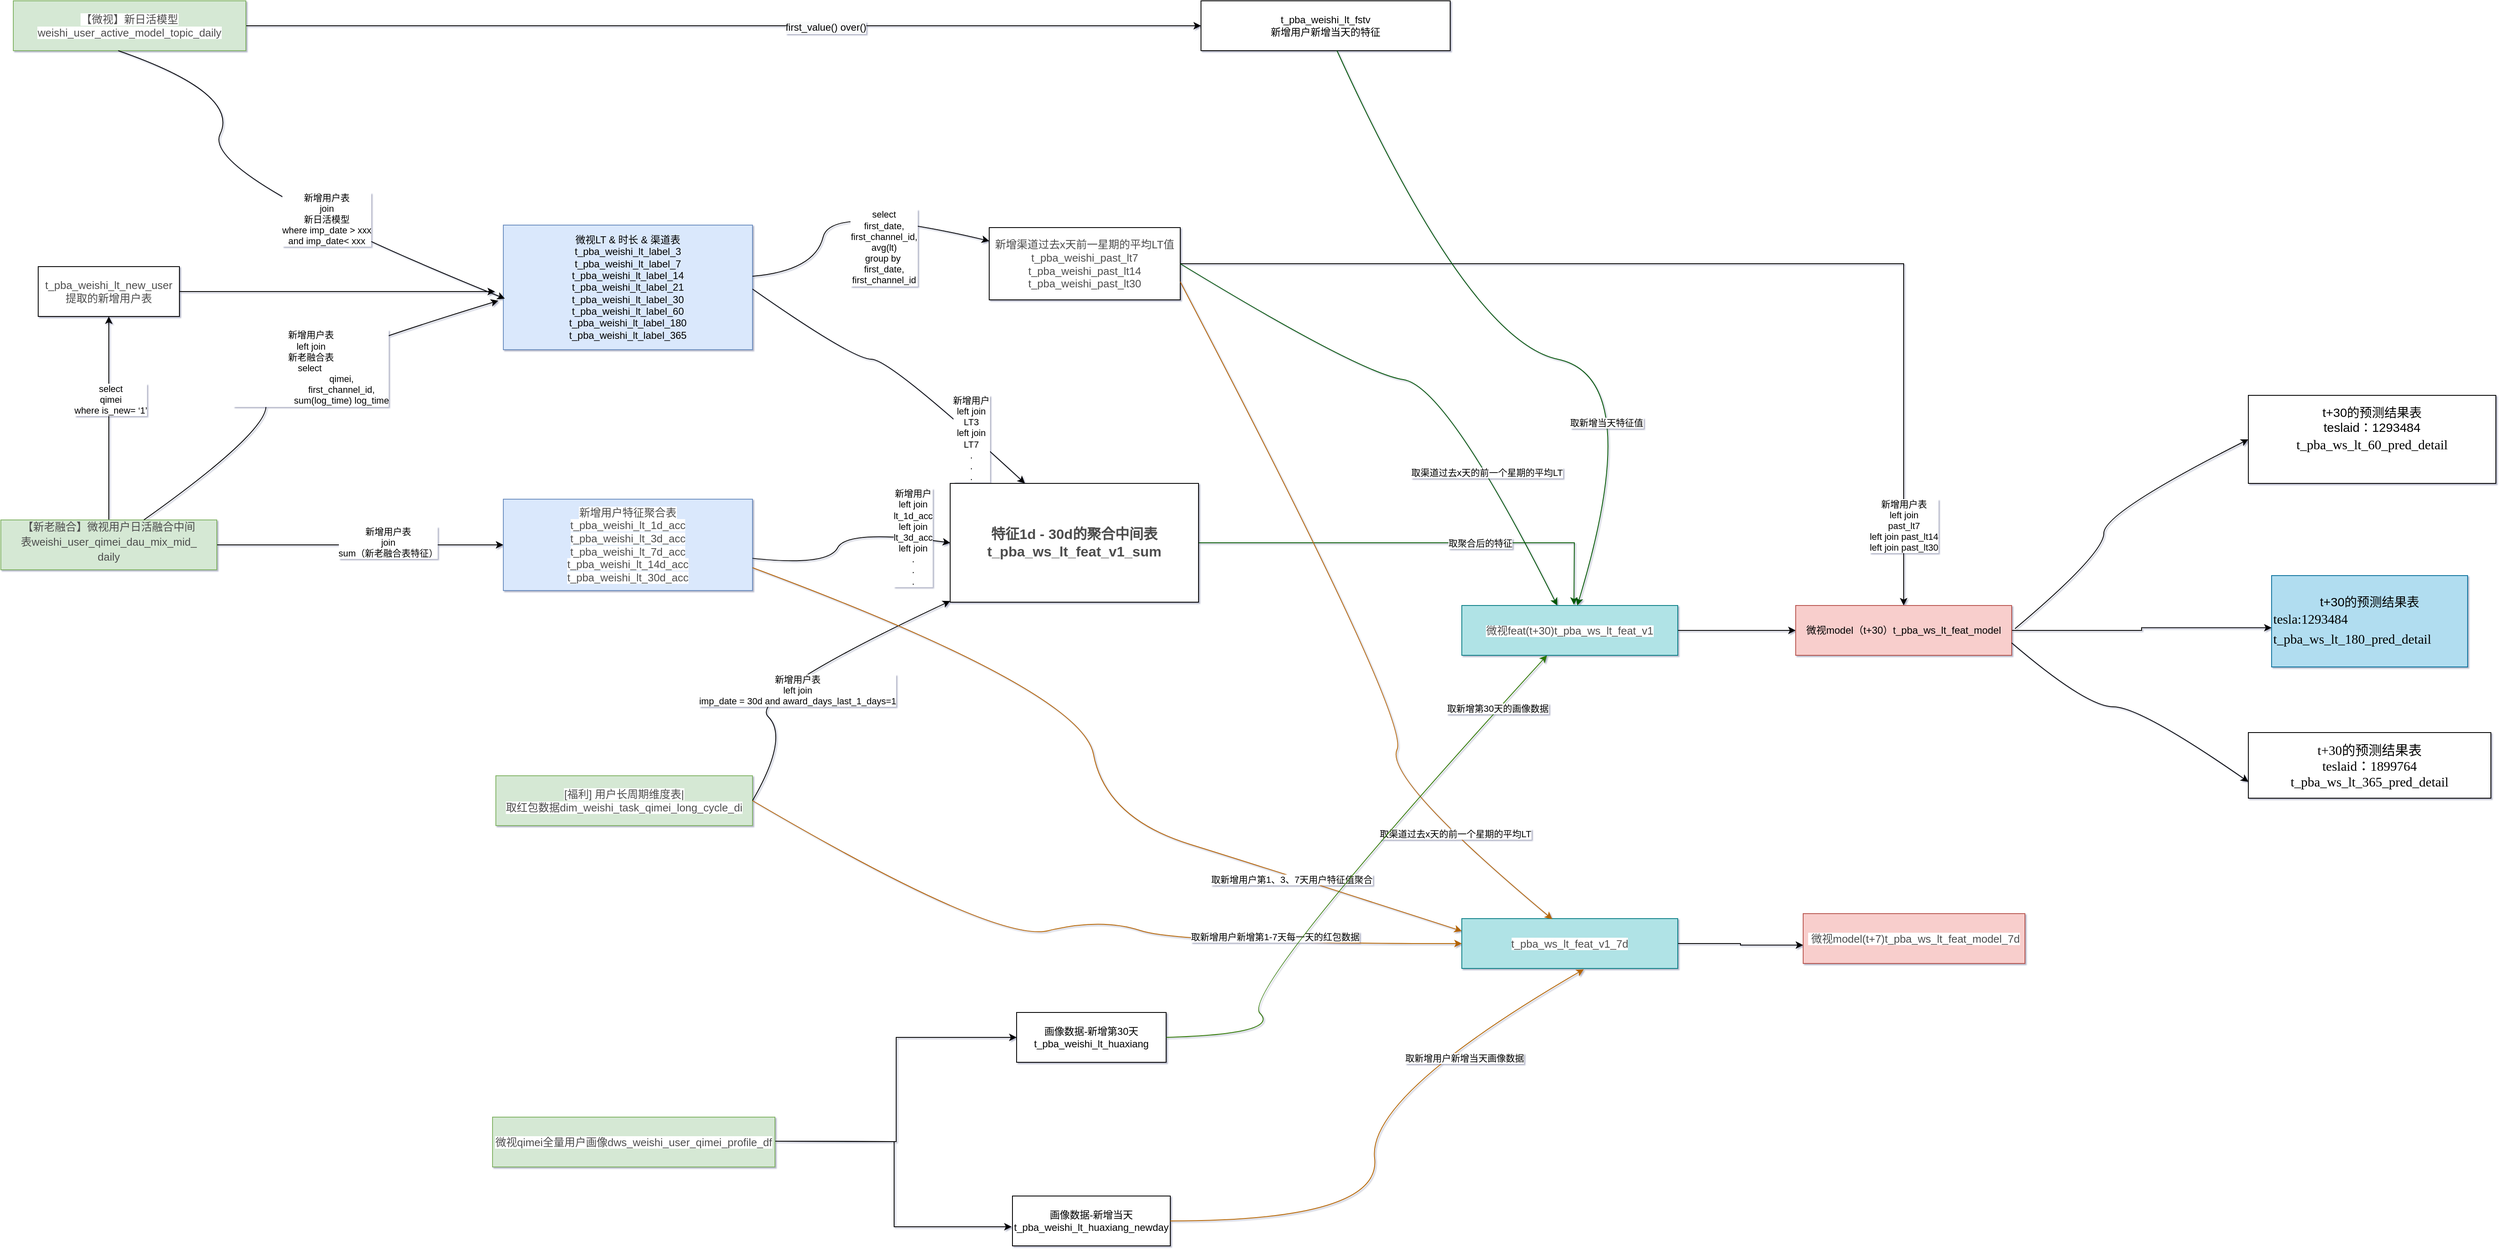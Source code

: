<mxfile version="13.6.2" type="github">
  <diagram id="dxhuNMQIHAr0Fr-byvL5" name="Page-1">
    <mxGraphModel dx="1673" dy="1038" grid="0" gridSize="21" guides="1" tooltips="1" connect="1" arrows="1" fold="1" page="1" pageScale="1" pageWidth="1654" pageHeight="2336" background="none" math="0" shadow="1">
      <root>
        <mxCell id="0" />
        <mxCell id="1" parent="0" />
        <mxCell id="HGymCE_MMpxh3qqSFFxv-15" style="edgeStyle=orthogonalEdgeStyle;rounded=0;orthogonalLoop=1;jettySize=auto;html=1;exitX=1;exitY=0.5;exitDx=0;exitDy=0;entryX=0;entryY=0.5;entryDx=0;entryDy=0;" edge="1" parent="1" source="HGymCE_MMpxh3qqSFFxv-1" target="HGymCE_MMpxh3qqSFFxv-11">
          <mxGeometry relative="1" as="geometry" />
        </mxCell>
        <mxCell id="HGymCE_MMpxh3qqSFFxv-16" value="&lt;span style=&quot;font-size: 12px ; background-color: rgb(248 , 249 , 250)&quot;&gt;first_value() over()&lt;/span&gt;" style="edgeLabel;html=1;align=center;verticalAlign=middle;resizable=0;points=[];" vertex="1" connectable="0" parent="HGymCE_MMpxh3qqSFFxv-15">
          <mxGeometry x="0.213" y="-2" relative="1" as="geometry">
            <mxPoint as="offset" />
          </mxGeometry>
        </mxCell>
        <mxCell id="HGymCE_MMpxh3qqSFFxv-1" value="&lt;span style=&quot;color: rgb(77 , 77 , 77) ; font-family: &amp;#34;helvetica neue for number&amp;#34; , , &amp;#34;blinkmacsystemfont&amp;#34; , &amp;#34;segoe ui&amp;#34; , &amp;#34;roboto&amp;#34; , &amp;#34;pingfang sc&amp;#34; , &amp;#34;hiragino sans gb&amp;#34; , &amp;#34;microsoft yahei&amp;#34; , &amp;#34;helvetica neue&amp;#34; , &amp;#34;helvetica&amp;#34; , &amp;#34;arial&amp;#34; , sans-serif ; font-size: 13px ; background-color: rgb(255 , 255 , 255)&quot;&gt;【微视】新日活模型weishi_user_active_model_topic_daily&lt;/span&gt;" style="rounded=0;whiteSpace=wrap;html=1;fillColor=#d5e8d4;strokeColor=#82b366;" vertex="1" parent="1">
          <mxGeometry x="50" y="190" width="280" height="60" as="geometry" />
        </mxCell>
        <mxCell id="HGymCE_MMpxh3qqSFFxv-20" style="edgeStyle=orthogonalEdgeStyle;rounded=0;orthogonalLoop=1;jettySize=auto;html=1;exitX=0.5;exitY=0;exitDx=0;exitDy=0;entryX=0.5;entryY=1;entryDx=0;entryDy=0;" edge="1" parent="1" source="HGymCE_MMpxh3qqSFFxv-2" target="HGymCE_MMpxh3qqSFFxv-6">
          <mxGeometry relative="1" as="geometry" />
        </mxCell>
        <mxCell id="HGymCE_MMpxh3qqSFFxv-21" value="select&lt;br&gt;qimei&lt;br&gt;where is_new= ‘1’" style="edgeLabel;html=1;align=center;verticalAlign=middle;resizable=0;points=[];" vertex="1" connectable="0" parent="HGymCE_MMpxh3qqSFFxv-20">
          <mxGeometry x="0.188" y="-2" relative="1" as="geometry">
            <mxPoint as="offset" />
          </mxGeometry>
        </mxCell>
        <mxCell id="HGymCE_MMpxh3qqSFFxv-35" style="edgeStyle=orthogonalEdgeStyle;rounded=0;orthogonalLoop=1;jettySize=auto;html=1;exitX=1;exitY=0.5;exitDx=0;exitDy=0;entryX=0;entryY=0.5;entryDx=0;entryDy=0;" edge="1" parent="1" source="HGymCE_MMpxh3qqSFFxv-2" target="HGymCE_MMpxh3qqSFFxv-32">
          <mxGeometry relative="1" as="geometry" />
        </mxCell>
        <mxCell id="HGymCE_MMpxh3qqSFFxv-36" value="新增用户表&lt;br&gt;join&lt;br&gt;sum（新老融合表特征）" style="edgeLabel;html=1;align=center;verticalAlign=middle;resizable=0;points=[];" vertex="1" connectable="0" parent="HGymCE_MMpxh3qqSFFxv-35">
          <mxGeometry x="0.192" y="3" relative="1" as="geometry">
            <mxPoint as="offset" />
          </mxGeometry>
        </mxCell>
        <mxCell id="HGymCE_MMpxh3qqSFFxv-2" value="&lt;p style=&quot;box-sizing: border-box ; margin-top: 0px ; margin-bottom: 0px ; font-size: 13px ; padding: 4px ; line-height: 18px ; overflow: hidden ; display: flex ; color: rgb(77 , 77 , 77) ; font-family: &amp;#34;helvetica neue for number&amp;#34; , , &amp;#34;blinkmacsystemfont&amp;#34; , &amp;#34;segoe ui&amp;#34; , &amp;#34;roboto&amp;#34; , &amp;#34;pingfang sc&amp;#34; , &amp;#34;hiragino sans gb&amp;#34; , &amp;#34;microsoft yahei&amp;#34; , &amp;#34;helvetica neue&amp;#34; , &amp;#34;helvetica&amp;#34; , &amp;#34;arial&amp;#34; , sans-serif&quot;&gt;&lt;span style=&quot;box-sizing: border-box ; display: block ; width: 220px ; padding: 0px 4px ; word-break: break-all&quot;&gt;【新老融合】微视用户日活融合中间表weishi_user_qimei_dau_mix_mid_daily&lt;/span&gt;&lt;/p&gt;&lt;p style=&quot;box-sizing: border-box ; margin-top: 0px ; margin-bottom: 0px ; font-size: 13px ; padding: 4px ; line-height: 18px ; overflow: hidden ; display: flex ; color: rgb(77 , 77 , 77) ; font-family: &amp;#34;helvetica neue for number&amp;#34; , , &amp;#34;blinkmacsystemfont&amp;#34; , &amp;#34;segoe ui&amp;#34; , &amp;#34;roboto&amp;#34; , &amp;#34;pingfang sc&amp;#34; , &amp;#34;hiragino sans gb&amp;#34; , &amp;#34;microsoft yahei&amp;#34; , &amp;#34;helvetica neue&amp;#34; , &amp;#34;helvetica&amp;#34; , &amp;#34;arial&amp;#34; , sans-serif&quot;&gt;&lt;/p&gt;" style="rounded=0;whiteSpace=wrap;html=1;fillColor=#d5e8d4;strokeColor=#82b366;" vertex="1" parent="1">
          <mxGeometry x="35" y="815" width="260" height="60" as="geometry" />
        </mxCell>
        <mxCell id="HGymCE_MMpxh3qqSFFxv-4" value="&lt;span style=&quot;color: rgb(77 , 77 , 77) ; font-family: &amp;#34;helvetica neue for number&amp;#34; , , &amp;#34;blinkmacsystemfont&amp;#34; , &amp;#34;segoe ui&amp;#34; , &amp;#34;roboto&amp;#34; , &amp;#34;pingfang sc&amp;#34; , &amp;#34;hiragino sans gb&amp;#34; , &amp;#34;microsoft yahei&amp;#34; , &amp;#34;helvetica neue&amp;#34; , &amp;#34;helvetica&amp;#34; , &amp;#34;arial&amp;#34; , sans-serif ; font-size: 13px ; background-color: rgb(255 , 255 , 255)&quot;&gt;[福利] 用户长周期维度表| &lt;br&gt;取红包数据dim_weishi_task_qimei_long_cycle_di&lt;/span&gt;" style="rounded=0;whiteSpace=wrap;html=1;fillColor=#d5e8d4;strokeColor=#82b366;" vertex="1" parent="1">
          <mxGeometry x="631" y="1123" width="309" height="60" as="geometry" />
        </mxCell>
        <mxCell id="HGymCE_MMpxh3qqSFFxv-31" style="edgeStyle=orthogonalEdgeStyle;rounded=0;orthogonalLoop=1;jettySize=auto;html=1;exitX=1;exitY=0.5;exitDx=0;exitDy=0;" edge="1" parent="1" source="HGymCE_MMpxh3qqSFFxv-6">
          <mxGeometry relative="1" as="geometry">
            <mxPoint x="630" y="540" as="targetPoint" />
            <Array as="points">
              <mxPoint x="589" y="540" />
              <mxPoint x="589" y="540" />
            </Array>
          </mxGeometry>
        </mxCell>
        <mxCell id="HGymCE_MMpxh3qqSFFxv-6" value="&lt;span style=&quot;color: rgb(77 , 77 , 77) ; font-family: &amp;#34;helvetica neue for number&amp;#34; , , &amp;#34;blinkmacsystemfont&amp;#34; , &amp;#34;segoe ui&amp;#34; , &amp;#34;roboto&amp;#34; , &amp;#34;pingfang sc&amp;#34; , &amp;#34;hiragino sans gb&amp;#34; , &amp;#34;microsoft yahei&amp;#34; , &amp;#34;helvetica neue&amp;#34; , &amp;#34;helvetica&amp;#34; , &amp;#34;arial&amp;#34; , sans-serif ; font-size: 13px ; background-color: rgb(255 , 255 , 255)&quot;&gt;t_pba_weishi_lt_new_user&lt;br&gt;提取的新增用户表&lt;br&gt;&lt;/span&gt;" style="rounded=0;whiteSpace=wrap;html=1;" vertex="1" parent="1">
          <mxGeometry x="80" y="510" width="170" height="60" as="geometry" />
        </mxCell>
        <mxCell id="HGymCE_MMpxh3qqSFFxv-11" value="t_pba_weishi_lt_fstv&lt;br&gt;新增用户新增当天的特征" style="rounded=0;whiteSpace=wrap;html=1;" vertex="1" parent="1">
          <mxGeometry x="1480" y="190" width="300" height="60" as="geometry" />
        </mxCell>
        <mxCell id="HGymCE_MMpxh3qqSFFxv-18" value="微视LT &amp;amp; 时长 &amp;amp; 渠道表&lt;br&gt;t_pba_weishi_lt_label_3&lt;br&gt;t_pba_weishi_lt_label_7&lt;br&gt;t_pba_weishi_lt_label_14&lt;br&gt;t_pba_weishi_lt_label_21&lt;br&gt;t_pba_weishi_lt_label_30&lt;br&gt;t_pba_weishi_lt_label_60&lt;br&gt;t_pba_weishi_lt_label_180&lt;br&gt;t_pba_weishi_lt_label_365" style="rounded=0;whiteSpace=wrap;html=1;fillColor=#dae8fc;strokeColor=#6c8ebf;" vertex="1" parent="1">
          <mxGeometry x="640" y="460" width="300" height="150" as="geometry" />
        </mxCell>
        <mxCell id="HGymCE_MMpxh3qqSFFxv-32" value="&lt;span style=&quot;color: rgb(77 , 77 , 77) ; font-family: &amp;#34;helvetica neue for number&amp;#34; , , &amp;#34;blinkmacsystemfont&amp;#34; , &amp;#34;segoe ui&amp;#34; , &amp;#34;roboto&amp;#34; , &amp;#34;pingfang sc&amp;#34; , &amp;#34;hiragino sans gb&amp;#34; , &amp;#34;microsoft yahei&amp;#34; , &amp;#34;helvetica neue&amp;#34; , &amp;#34;helvetica&amp;#34; , &amp;#34;arial&amp;#34; , sans-serif ; font-size: 13px ; background-color: rgb(255 , 255 , 255)&quot;&gt;新增用户特征聚合表&lt;br&gt;t_pba_weishi_lt_1d_acc&lt;br&gt;&lt;/span&gt;&lt;span style=&quot;color: rgb(77 , 77 , 77) ; font-family: &amp;#34;helvetica neue for number&amp;#34; , , &amp;#34;blinkmacsystemfont&amp;#34; , &amp;#34;segoe ui&amp;#34; , &amp;#34;roboto&amp;#34; , &amp;#34;pingfang sc&amp;#34; , &amp;#34;hiragino sans gb&amp;#34; , &amp;#34;microsoft yahei&amp;#34; , &amp;#34;helvetica neue&amp;#34; , &amp;#34;helvetica&amp;#34; , &amp;#34;arial&amp;#34; , sans-serif ; font-size: 13px ; background-color: rgb(255 , 255 , 255)&quot;&gt;t_pba_weishi_lt_3d_acc&lt;br&gt;&lt;/span&gt;&lt;span style=&quot;color: rgb(77 , 77 , 77) ; font-family: &amp;#34;helvetica neue for number&amp;#34; , , &amp;#34;blinkmacsystemfont&amp;#34; , &amp;#34;segoe ui&amp;#34; , &amp;#34;roboto&amp;#34; , &amp;#34;pingfang sc&amp;#34; , &amp;#34;hiragino sans gb&amp;#34; , &amp;#34;microsoft yahei&amp;#34; , &amp;#34;helvetica neue&amp;#34; , &amp;#34;helvetica&amp;#34; , &amp;#34;arial&amp;#34; , sans-serif ; font-size: 13px ; background-color: rgb(255 , 255 , 255)&quot;&gt;t_pba_weishi_lt_7d_acc&lt;br&gt;&lt;/span&gt;&lt;span style=&quot;color: rgb(77 , 77 , 77) ; font-family: &amp;#34;helvetica neue for number&amp;#34; , , &amp;#34;blinkmacsystemfont&amp;#34; , &amp;#34;segoe ui&amp;#34; , &amp;#34;roboto&amp;#34; , &amp;#34;pingfang sc&amp;#34; , &amp;#34;hiragino sans gb&amp;#34; , &amp;#34;microsoft yahei&amp;#34; , &amp;#34;helvetica neue&amp;#34; , &amp;#34;helvetica&amp;#34; , &amp;#34;arial&amp;#34; , sans-serif ; font-size: 13px ; background-color: rgb(255 , 255 , 255)&quot;&gt;t_pba_weishi_lt_14d_acc&lt;/span&gt;&lt;span style=&quot;color: rgb(77 , 77 , 77) ; font-family: &amp;#34;helvetica neue for number&amp;#34; , , &amp;#34;blinkmacsystemfont&amp;#34; , &amp;#34;segoe ui&amp;#34; , &amp;#34;roboto&amp;#34; , &amp;#34;pingfang sc&amp;#34; , &amp;#34;hiragino sans gb&amp;#34; , &amp;#34;microsoft yahei&amp;#34; , &amp;#34;helvetica neue&amp;#34; , &amp;#34;helvetica&amp;#34; , &amp;#34;arial&amp;#34; , sans-serif ; font-size: 13px ; background-color: rgb(255 , 255 , 255)&quot;&gt;&lt;br&gt;&lt;/span&gt;&lt;span style=&quot;color: rgb(77 , 77 , 77) ; font-family: &amp;#34;helvetica neue for number&amp;#34; , , &amp;#34;blinkmacsystemfont&amp;#34; , &amp;#34;segoe ui&amp;#34; , &amp;#34;roboto&amp;#34; , &amp;#34;pingfang sc&amp;#34; , &amp;#34;hiragino sans gb&amp;#34; , &amp;#34;microsoft yahei&amp;#34; , &amp;#34;helvetica neue&amp;#34; , &amp;#34;helvetica&amp;#34; , &amp;#34;arial&amp;#34; , sans-serif ; font-size: 13px ; background-color: rgb(255 , 255 , 255)&quot;&gt;t_pba_weishi_lt_30d_acc&lt;/span&gt;&lt;span style=&quot;color: rgb(77 , 77 , 77) ; font-family: &amp;#34;helvetica neue for number&amp;#34; , , &amp;#34;blinkmacsystemfont&amp;#34; , &amp;#34;segoe ui&amp;#34; , &amp;#34;roboto&amp;#34; , &amp;#34;pingfang sc&amp;#34; , &amp;#34;hiragino sans gb&amp;#34; , &amp;#34;microsoft yahei&amp;#34; , &amp;#34;helvetica neue&amp;#34; , &amp;#34;helvetica&amp;#34; , &amp;#34;arial&amp;#34; , sans-serif ; font-size: 13px ; background-color: rgb(255 , 255 , 255)&quot;&gt;&lt;br&gt;&lt;/span&gt;" style="rounded=0;whiteSpace=wrap;html=1;fillColor=#dae8fc;strokeColor=#6c8ebf;" vertex="1" parent="1">
          <mxGeometry x="640" y="790" width="300" height="110" as="geometry" />
        </mxCell>
        <mxCell id="HGymCE_MMpxh3qqSFFxv-50" style="edgeStyle=orthogonalEdgeStyle;rounded=0;orthogonalLoop=1;jettySize=auto;html=1;exitX=1;exitY=0.5;exitDx=0;exitDy=0;entryX=0;entryY=0.5;entryDx=0;entryDy=0;" edge="1" parent="1" target="HGymCE_MMpxh3qqSFFxv-48">
          <mxGeometry relative="1" as="geometry">
            <mxPoint x="967" y="1563" as="sourcePoint" />
          </mxGeometry>
        </mxCell>
        <mxCell id="HGymCE_MMpxh3qqSFFxv-51" style="edgeStyle=orthogonalEdgeStyle;rounded=0;orthogonalLoop=1;jettySize=auto;html=1;exitX=1;exitY=0.5;exitDx=0;exitDy=0;entryX=-0.005;entryY=0.617;entryDx=0;entryDy=0;entryPerimeter=0;" edge="1" parent="1" target="HGymCE_MMpxh3qqSFFxv-49">
          <mxGeometry relative="1" as="geometry">
            <mxPoint x="967" y="1563" as="sourcePoint" />
          </mxGeometry>
        </mxCell>
        <mxCell id="HGymCE_MMpxh3qqSFFxv-37" value="&lt;span style=&quot;color: rgb(77 , 77 , 77) ; font-family: &amp;#34;helvetica neue for number&amp;#34; , , &amp;#34;blinkmacsystemfont&amp;#34; , &amp;#34;segoe ui&amp;#34; , &amp;#34;roboto&amp;#34; , &amp;#34;pingfang sc&amp;#34; , &amp;#34;hiragino sans gb&amp;#34; , &amp;#34;microsoft yahei&amp;#34; , &amp;#34;helvetica neue&amp;#34; , &amp;#34;helvetica&amp;#34; , &amp;#34;arial&amp;#34; , sans-serif ; font-size: 13px ; background-color: rgb(255 , 255 , 255)&quot;&gt;微视qimei全量用户画像dws_weishi_user_qimei_profile_df&lt;/span&gt;" style="rounded=0;whiteSpace=wrap;html=1;fillColor=#d5e8d4;strokeColor=#82b366;" vertex="1" parent="1">
          <mxGeometry x="627" y="1534" width="340" height="60" as="geometry" />
        </mxCell>
        <mxCell id="HGymCE_MMpxh3qqSFFxv-112" style="edgeStyle=orthogonalEdgeStyle;rounded=0;orthogonalLoop=1;jettySize=auto;html=1;exitX=1;exitY=0.5;exitDx=0;exitDy=0;fillColor=#008a00;strokeColor=#005700;" edge="1" parent="1" source="HGymCE_MMpxh3qqSFFxv-38">
          <mxGeometry relative="1" as="geometry">
            <mxPoint x="1929.0" y="917.143" as="targetPoint" />
          </mxGeometry>
        </mxCell>
        <mxCell id="HGymCE_MMpxh3qqSFFxv-113" value="取聚合后的特征" style="edgeLabel;html=1;align=center;verticalAlign=middle;resizable=0;points=[];" vertex="1" connectable="0" parent="HGymCE_MMpxh3qqSFFxv-112">
          <mxGeometry x="0.283" relative="1" as="geometry">
            <mxPoint x="1" as="offset" />
          </mxGeometry>
        </mxCell>
        <mxCell id="HGymCE_MMpxh3qqSFFxv-38" value="&lt;span style=&quot;color: rgb(77 , 77 , 77) ; font-size: 17px ; background-color: rgb(255 , 255 , 255)&quot;&gt;&lt;b&gt;特征1d - 30d的聚合中间表&lt;br&gt;t_pba_ws_lt_feat_v1_sum&lt;/b&gt;&lt;/span&gt;" style="rounded=0;whiteSpace=wrap;html=1;" vertex="1" parent="1">
          <mxGeometry x="1178" y="771" width="299" height="143" as="geometry" />
        </mxCell>
        <mxCell id="HGymCE_MMpxh3qqSFFxv-65" style="edgeStyle=orthogonalEdgeStyle;rounded=0;orthogonalLoop=1;jettySize=auto;html=1;exitX=1;exitY=0.5;exitDx=0;exitDy=0;entryX=0.5;entryY=0;entryDx=0;entryDy=0;" edge="1" parent="1" source="HGymCE_MMpxh3qqSFFxv-45" target="HGymCE_MMpxh3qqSFFxv-55">
          <mxGeometry relative="1" as="geometry" />
        </mxCell>
        <mxCell id="HGymCE_MMpxh3qqSFFxv-66" value="新增用户表&lt;br&gt;left join&lt;br&gt;past_lt7&lt;br&gt;left join past_lt14&lt;br&gt;left join past_lt30" style="edgeLabel;html=1;align=center;verticalAlign=middle;resizable=0;points=[];" vertex="1" connectable="0" parent="HGymCE_MMpxh3qqSFFxv-65">
          <mxGeometry x="0.85" relative="1" as="geometry">
            <mxPoint as="offset" />
          </mxGeometry>
        </mxCell>
        <mxCell id="HGymCE_MMpxh3qqSFFxv-45" value="&lt;span style=&quot;color: rgb(77 , 77 , 77) ; font-family: &amp;#34;helvetica neue for number&amp;#34; , , &amp;#34;blinkmacsystemfont&amp;#34; , &amp;#34;segoe ui&amp;#34; , &amp;#34;roboto&amp;#34; , &amp;#34;pingfang sc&amp;#34; , &amp;#34;hiragino sans gb&amp;#34; , &amp;#34;microsoft yahei&amp;#34; , &amp;#34;helvetica neue&amp;#34; , &amp;#34;helvetica&amp;#34; , &amp;#34;arial&amp;#34; , sans-serif ; font-size: 13px ; background-color: rgb(255 , 255 , 255)&quot;&gt;新增渠道过去x天前一星期的平均LT值&lt;br&gt;t_pba_weishi_past_lt7&lt;br&gt;&lt;/span&gt;&lt;span style=&quot;color: rgb(77 , 77 , 77) ; font-family: &amp;#34;helvetica neue for number&amp;#34; , , &amp;#34;blinkmacsystemfont&amp;#34; , &amp;#34;segoe ui&amp;#34; , &amp;#34;roboto&amp;#34; , &amp;#34;pingfang sc&amp;#34; , &amp;#34;hiragino sans gb&amp;#34; , &amp;#34;microsoft yahei&amp;#34; , &amp;#34;helvetica neue&amp;#34; , &amp;#34;helvetica&amp;#34; , &amp;#34;arial&amp;#34; , sans-serif ; font-size: 13px ; background-color: rgb(255 , 255 , 255)&quot;&gt;t_pba_weishi_past_lt14&lt;br&gt;&lt;/span&gt;&lt;span style=&quot;color: rgb(77 , 77 , 77) ; font-family: &amp;#34;helvetica neue for number&amp;#34; , , &amp;#34;blinkmacsystemfont&amp;#34; , &amp;#34;segoe ui&amp;#34; , &amp;#34;roboto&amp;#34; , &amp;#34;pingfang sc&amp;#34; , &amp;#34;hiragino sans gb&amp;#34; , &amp;#34;microsoft yahei&amp;#34; , &amp;#34;helvetica neue&amp;#34; , &amp;#34;helvetica&amp;#34; , &amp;#34;arial&amp;#34; , sans-serif ; font-size: 13px ; background-color: rgb(255 , 255 , 255)&quot;&gt;t_pba_weishi_past_lt30&lt;/span&gt;&lt;span style=&quot;color: rgb(77 , 77 , 77) ; font-family: &amp;#34;helvetica neue for number&amp;#34; , , &amp;#34;blinkmacsystemfont&amp;#34; , &amp;#34;segoe ui&amp;#34; , &amp;#34;roboto&amp;#34; , &amp;#34;pingfang sc&amp;#34; , &amp;#34;hiragino sans gb&amp;#34; , &amp;#34;microsoft yahei&amp;#34; , &amp;#34;helvetica neue&amp;#34; , &amp;#34;helvetica&amp;#34; , &amp;#34;arial&amp;#34; , sans-serif ; font-size: 13px ; background-color: rgb(255 , 255 , 255)&quot;&gt;&lt;br&gt;&lt;/span&gt;" style="rounded=0;whiteSpace=wrap;html=1;" vertex="1" parent="1">
          <mxGeometry x="1225" y="463" width="230" height="87" as="geometry" />
        </mxCell>
        <mxCell id="HGymCE_MMpxh3qqSFFxv-48" value="画像数据-新增第30天&lt;br&gt;t_pba_weishi_lt_huaxiang" style="rounded=0;whiteSpace=wrap;html=1;" vertex="1" parent="1">
          <mxGeometry x="1258" y="1408" width="180" height="60" as="geometry" />
        </mxCell>
        <mxCell id="HGymCE_MMpxh3qqSFFxv-49" value="画像数据-新增当天&lt;br&gt;t_pba_weishi_lt_huaxiang_newday" style="rounded=0;whiteSpace=wrap;html=1;" vertex="1" parent="1">
          <mxGeometry x="1253" y="1629" width="190" height="60" as="geometry" />
        </mxCell>
        <mxCell id="HGymCE_MMpxh3qqSFFxv-63" style="edgeStyle=orthogonalEdgeStyle;rounded=0;orthogonalLoop=1;jettySize=auto;html=1;exitX=1;exitY=0.5;exitDx=0;exitDy=0;entryX=0;entryY=0.5;entryDx=0;entryDy=0;" edge="1" parent="1" source="HGymCE_MMpxh3qqSFFxv-52" target="HGymCE_MMpxh3qqSFFxv-55">
          <mxGeometry relative="1" as="geometry" />
        </mxCell>
        <mxCell id="HGymCE_MMpxh3qqSFFxv-52" value="&lt;span style=&quot;background-color: rgb(255 , 255 , 255)&quot;&gt;&lt;font color=&quot;#4d4d4d&quot;&gt;&lt;span style=&quot;font-size: 13px&quot;&gt;微视feat(t+30)t_pba_ws_lt_feat_v1&lt;/span&gt;&lt;/font&gt;&lt;br&gt;&lt;/span&gt;" style="rounded=0;whiteSpace=wrap;html=1;fillColor=#b0e3e6;strokeColor=#0e8088;" vertex="1" parent="1">
          <mxGeometry x="1794" y="918" width="260" height="60" as="geometry" />
        </mxCell>
        <mxCell id="HGymCE_MMpxh3qqSFFxv-81" style="edgeStyle=orthogonalEdgeStyle;rounded=0;orthogonalLoop=1;jettySize=auto;html=1;exitX=1;exitY=0.5;exitDx=0;exitDy=0;entryX=0;entryY=0.632;entryDx=0;entryDy=0;entryPerimeter=0;" edge="1" parent="1" source="HGymCE_MMpxh3qqSFFxv-54" target="HGymCE_MMpxh3qqSFFxv-80">
          <mxGeometry relative="1" as="geometry" />
        </mxCell>
        <mxCell id="HGymCE_MMpxh3qqSFFxv-54" value="&lt;span style=&quot;color: rgb(77 , 77 , 77) ; font-family: &amp;#34;helvetica neue for number&amp;#34; , , &amp;#34;blinkmacsystemfont&amp;#34; , &amp;#34;segoe ui&amp;#34; , &amp;#34;roboto&amp;#34; , &amp;#34;pingfang sc&amp;#34; , &amp;#34;hiragino sans gb&amp;#34; , &amp;#34;microsoft yahei&amp;#34; , &amp;#34;helvetica neue&amp;#34; , &amp;#34;helvetica&amp;#34; , &amp;#34;arial&amp;#34; , sans-serif ; font-size: 13px ; background-color: rgb(255 , 255 , 255)&quot;&gt;t_pba_ws_lt_feat_v1_7d&lt;/span&gt;" style="rounded=0;whiteSpace=wrap;html=1;fillColor=#b0e3e6;strokeColor=#0e8088;" vertex="1" parent="1">
          <mxGeometry x="1794" y="1295" width="260" height="60" as="geometry" />
        </mxCell>
        <mxCell id="HGymCE_MMpxh3qqSFFxv-126" style="edgeStyle=orthogonalEdgeStyle;rounded=0;orthogonalLoop=1;jettySize=auto;html=1;exitX=1;exitY=0.5;exitDx=0;exitDy=0;entryX=0;entryY=0.571;entryDx=0;entryDy=0;entryPerimeter=0;" edge="1" parent="1" source="HGymCE_MMpxh3qqSFFxv-55" target="HGymCE_MMpxh3qqSFFxv-118">
          <mxGeometry relative="1" as="geometry" />
        </mxCell>
        <mxCell id="HGymCE_MMpxh3qqSFFxv-55" value="微视model（t+30）t_pba_ws_lt_feat_model" style="rounded=0;whiteSpace=wrap;html=1;fillColor=#f8cecc;strokeColor=#b85450;" vertex="1" parent="1">
          <mxGeometry x="2196" y="918" width="260" height="60" as="geometry" />
        </mxCell>
        <mxCell id="HGymCE_MMpxh3qqSFFxv-80" value="&lt;span style=&quot;color: rgb(77 , 77 , 77) ; font-family: &amp;#34;helvetica neue for number&amp;#34; , , &amp;#34;blinkmacsystemfont&amp;#34; , &amp;#34;segoe ui&amp;#34; , &amp;#34;roboto&amp;#34; , &amp;#34;pingfang sc&amp;#34; , &amp;#34;hiragino sans gb&amp;#34; , &amp;#34;microsoft yahei&amp;#34; , &amp;#34;helvetica neue&amp;#34; , &amp;#34;helvetica&amp;#34; , &amp;#34;arial&amp;#34; , sans-serif ; font-size: 13px ; background-color: rgb(255 , 255 , 255)&quot;&gt;&amp;nbsp;&lt;/span&gt;&lt;span style=&quot;color: rgb(77 , 77 , 77) ; font-family: &amp;#34;helvetica neue for number&amp;#34; , , &amp;#34;blinkmacsystemfont&amp;#34; , &amp;#34;segoe ui&amp;#34; , &amp;#34;roboto&amp;#34; , &amp;#34;pingfang sc&amp;#34; , &amp;#34;hiragino sans gb&amp;#34; , &amp;#34;microsoft yahei&amp;#34; , &amp;#34;helvetica neue&amp;#34; , &amp;#34;helvetica&amp;#34; , &amp;#34;arial&amp;#34; , sans-serif ; font-size: 13px ; background-color: rgb(255 , 255 , 255)&quot;&gt;微视model(t+7)t_pba_ws_lt_feat_model_7d&lt;/span&gt;" style="rounded=0;whiteSpace=wrap;html=1;fillColor=#f8cecc;strokeColor=#b85450;" vertex="1" parent="1">
          <mxGeometry x="2205" y="1289" width="267" height="60" as="geometry" />
        </mxCell>
        <mxCell id="HGymCE_MMpxh3qqSFFxv-85" value="" style="curved=1;endArrow=classic;html=1;entryX=0.006;entryY=0.59;entryDx=0;entryDy=0;entryPerimeter=0;exitX=0.451;exitY=1;exitDx=0;exitDy=0;exitPerimeter=0;" edge="1" parent="1" source="HGymCE_MMpxh3qqSFFxv-1" target="HGymCE_MMpxh3qqSFFxv-18">
          <mxGeometry width="50" height="50" relative="1" as="geometry">
            <mxPoint x="188" y="399" as="sourcePoint" />
            <mxPoint x="238" y="349" as="targetPoint" />
            <Array as="points">
              <mxPoint x="323" y="301" />
              <mxPoint x="275" y="400" />
            </Array>
          </mxGeometry>
        </mxCell>
        <mxCell id="HGymCE_MMpxh3qqSFFxv-87" value="新增用户表&lt;br&gt;join&lt;br&gt;新日活模型&lt;br&gt;where imp_date &amp;gt; xxx&lt;br&gt;and imp_date&amp;lt; xxx" style="edgeLabel;html=1;align=center;verticalAlign=middle;resizable=0;points=[];" vertex="1" connectable="0" parent="HGymCE_MMpxh3qqSFFxv-85">
          <mxGeometry x="0.288" y="8" relative="1" as="geometry">
            <mxPoint as="offset" />
          </mxGeometry>
        </mxCell>
        <mxCell id="HGymCE_MMpxh3qqSFFxv-88" value="" style="curved=1;endArrow=classic;html=1;" edge="1" parent="1" source="HGymCE_MMpxh3qqSFFxv-2">
          <mxGeometry width="50" height="50" relative="1" as="geometry">
            <mxPoint x="326" y="695" as="sourcePoint" />
            <mxPoint x="634" y="551" as="targetPoint" />
            <Array as="points">
              <mxPoint x="376" y="695" />
              <mxPoint x="326" y="645" />
            </Array>
          </mxGeometry>
        </mxCell>
        <mxCell id="HGymCE_MMpxh3qqSFFxv-89" value="新增用户表&lt;br&gt;left join&lt;br&gt;新老融合表&lt;br&gt;select&amp;nbsp;&lt;div&gt;&amp;nbsp; &amp;nbsp; &amp;nbsp; &amp;nbsp; &amp;nbsp; &amp;nbsp; &amp;nbsp; &amp;nbsp; &amp;nbsp; &amp;nbsp; &amp;nbsp; &amp;nbsp; qimei,&lt;/div&gt;&lt;div&gt;&amp;nbsp; &amp;nbsp; &amp;nbsp; &amp;nbsp; &amp;nbsp; &amp;nbsp; &amp;nbsp; &amp;nbsp; &amp;nbsp; &amp;nbsp; &amp;nbsp; &amp;nbsp; first_channel_id,&lt;/div&gt;&lt;div&gt;&amp;nbsp; &amp;nbsp; &amp;nbsp; &amp;nbsp; &amp;nbsp; &amp;nbsp; &amp;nbsp; &amp;nbsp; &amp;nbsp; &amp;nbsp; &amp;nbsp; &amp;nbsp; sum(log_time) log_time&lt;/div&gt;" style="edgeLabel;html=1;align=center;verticalAlign=middle;resizable=0;points=[];" vertex="1" connectable="0" parent="HGymCE_MMpxh3qqSFFxv-88">
          <mxGeometry x="0.198" y="-11" relative="1" as="geometry">
            <mxPoint as="offset" />
          </mxGeometry>
        </mxCell>
        <mxCell id="HGymCE_MMpxh3qqSFFxv-90" value="" style="curved=1;endArrow=classic;html=1;entryX=0;entryY=0.5;entryDx=0;entryDy=0;" edge="1" parent="1" source="HGymCE_MMpxh3qqSFFxv-32" target="HGymCE_MMpxh3qqSFFxv-38">
          <mxGeometry width="50" height="50" relative="1" as="geometry">
            <mxPoint x="1016" y="871" as="sourcePoint" />
            <mxPoint x="1066" y="821" as="targetPoint" />
            <Array as="points">
              <mxPoint x="1031" y="871" />
              <mxPoint x="1054" y="826" />
            </Array>
          </mxGeometry>
        </mxCell>
        <mxCell id="HGymCE_MMpxh3qqSFFxv-91" value="新增用户&lt;br&gt;left join&lt;br&gt;lt_1d_acc&lt;br&gt;left join&lt;br&gt;lt_3d_acc&lt;br&gt;left join&lt;br&gt;.&lt;br&gt;.&lt;br&gt;." style="edgeLabel;html=1;align=center;verticalAlign=middle;resizable=0;points=[];" vertex="1" connectable="0" parent="HGymCE_MMpxh3qqSFFxv-90">
          <mxGeometry x="0.653" y="1" relative="1" as="geometry">
            <mxPoint as="offset" />
          </mxGeometry>
        </mxCell>
        <mxCell id="HGymCE_MMpxh3qqSFFxv-92" value="" style="curved=1;endArrow=classic;html=1;exitX=1.001;exitY=0.61;exitDx=0;exitDy=0;exitPerimeter=0;entryX=0.301;entryY=0;entryDx=0;entryDy=0;entryPerimeter=0;" edge="1" parent="1" target="HGymCE_MMpxh3qqSFFxv-38">
          <mxGeometry width="50" height="50" relative="1" as="geometry">
            <mxPoint x="940.0" y="537" as="sourcePoint" />
            <mxPoint x="1250.506" y="756.5" as="targetPoint" />
            <Array as="points">
              <mxPoint x="1060.7" y="621.5" />
              <mxPoint x="1105.7" y="621.5" />
            </Array>
          </mxGeometry>
        </mxCell>
        <mxCell id="HGymCE_MMpxh3qqSFFxv-93" value="新增用户&lt;br&gt;left join&lt;br&gt;LT3&lt;br&gt;left join&lt;br&gt;LT7&lt;br&gt;.&lt;br&gt;.&lt;br&gt;." style="edgeLabel;html=1;align=center;verticalAlign=middle;resizable=0;points=[];" vertex="1" connectable="0" parent="HGymCE_MMpxh3qqSFFxv-92">
          <mxGeometry x="0.592" y="-4" relative="1" as="geometry">
            <mxPoint as="offset" />
          </mxGeometry>
        </mxCell>
        <mxCell id="HGymCE_MMpxh3qqSFFxv-94" value="" style="curved=1;endArrow=classic;html=1;exitX=1;exitY=0.5;exitDx=0;exitDy=0;" edge="1" parent="1" source="HGymCE_MMpxh3qqSFFxv-4" target="HGymCE_MMpxh3qqSFFxv-38">
          <mxGeometry width="50" height="50" relative="1" as="geometry">
            <mxPoint x="303" y="1167" as="sourcePoint" />
            <mxPoint x="984" y="1027" as="targetPoint" />
            <Array as="points">
              <mxPoint x="984" y="1077" />
              <mxPoint x="934" y="1027" />
            </Array>
          </mxGeometry>
        </mxCell>
        <mxCell id="HGymCE_MMpxh3qqSFFxv-95" value="新增用户表&lt;br&gt;left join&lt;br&gt;imp_date = 30d and award_days_last_1_days=1" style="edgeLabel;html=1;align=center;verticalAlign=middle;resizable=0;points=[];" vertex="1" connectable="0" parent="HGymCE_MMpxh3qqSFFxv-94">
          <mxGeometry x="0.677" y="-2" relative="1" as="geometry">
            <mxPoint x="-122.36" y="76.29" as="offset" />
          </mxGeometry>
        </mxCell>
        <mxCell id="HGymCE_MMpxh3qqSFFxv-98" value="" style="curved=1;endArrow=classic;html=1;" edge="1" parent="1" source="HGymCE_MMpxh3qqSFFxv-18" target="HGymCE_MMpxh3qqSFFxv-45">
          <mxGeometry width="50" height="50" relative="1" as="geometry">
            <mxPoint x="990" y="502" as="sourcePoint" />
            <mxPoint x="1040" y="452" as="targetPoint" />
            <Array as="points">
              <mxPoint x="1015" y="515" />
              <mxPoint x="1035" y="434" />
            </Array>
          </mxGeometry>
        </mxCell>
        <mxCell id="HGymCE_MMpxh3qqSFFxv-99" value="&lt;span style=&quot;color: rgba(0 , 0 , 0 , 0) ; font-family: monospace ; font-size: 0px ; background-color: rgb(248 , 249 , 250)&quot;&gt;%3CmxGraphModel%3E%3Croot%3E%3CmxCell%20id%3D%220%22%2F%3E%3CmxCell%20id%3D%221%22%20parent%3D%220%22%2F%3E%3CmxCell%20id%3D%222%22%20value%3D%22select%26lt%3Bbr%26gt%3Bfirst_date%2C%26lt%3Bbr%26gt%3Bfirst_channel_id%2C%26lt%3Bbr%26gt%3Bavg(lt)%26lt%3Bbr%26gt%3Bgroup%20by%26amp%3Bnbsp%3B%26lt%3Bbr%26gt%3Bfirst_date%2C%26lt%3Bbr%26gt%3Bfirst_channel_id%22%20style%3D%22edgeLabel%3Bhtml%3D1%3Balign%3Dcenter%3BverticalAlign%3Dmiddle%3Bresizable%3D0%3Bpoints%3D%5B%5D%3B%22%20vertex%3D%221%22%20connectable%3D%220%22%20parent%3D%221%22%3E%3CmxGeometry%20x%3D%221318.083%22%20y%3D%22490%22%20as%3D%22geometry%22%2F%3E%3C%2FmxCell%3E%3C%2Froot%3E%3C%2FmxGraphModel%3E&lt;/span&gt;" style="edgeLabel;html=1;align=center;verticalAlign=middle;resizable=0;points=[];" vertex="1" connectable="0" parent="HGymCE_MMpxh3qqSFFxv-98">
          <mxGeometry x="0.244" y="-1" relative="1" as="geometry">
            <mxPoint as="offset" />
          </mxGeometry>
        </mxCell>
        <mxCell id="HGymCE_MMpxh3qqSFFxv-100" value="select&lt;br&gt;first_date,&lt;br&gt;first_channel_id,&lt;br&gt;avg(lt)&lt;br&gt;group by&amp;nbsp;&lt;br&gt;first_date,&lt;br&gt;first_channel_id" style="edgeLabel;html=1;align=center;verticalAlign=middle;resizable=0;points=[];" vertex="1" connectable="0" parent="1">
          <mxGeometry x="1268.003" y="473" as="geometry">
            <mxPoint x="-170" y="14" as="offset" />
          </mxGeometry>
        </mxCell>
        <mxCell id="HGymCE_MMpxh3qqSFFxv-101" value="" style="curved=1;endArrow=classic;html=1;exitX=1;exitY=0.75;exitDx=0;exitDy=0;entryX=0;entryY=0.25;entryDx=0;entryDy=0;fillColor=#fad7ac;strokeColor=#b46504;" edge="1" parent="1" source="HGymCE_MMpxh3qqSFFxv-32" target="HGymCE_MMpxh3qqSFFxv-54">
          <mxGeometry width="50" height="50" relative="1" as="geometry">
            <mxPoint x="943" y="1112" as="sourcePoint" />
            <mxPoint x="1508" y="1219" as="targetPoint" />
            <Array as="points">
              <mxPoint x="1336" y="1020" />
              <mxPoint x="1365" y="1174" />
              <mxPoint x="1568" y="1237" />
            </Array>
          </mxGeometry>
        </mxCell>
        <mxCell id="HGymCE_MMpxh3qqSFFxv-102" value="取新增用户第1、3、7天用户特征值聚合" style="edgeLabel;html=1;align=center;verticalAlign=middle;resizable=0;points=[];" vertex="1" connectable="0" parent="HGymCE_MMpxh3qqSFFxv-101">
          <mxGeometry x="0.583" y="-4" relative="1" as="geometry">
            <mxPoint as="offset" />
          </mxGeometry>
        </mxCell>
        <mxCell id="HGymCE_MMpxh3qqSFFxv-103" value="" style="curved=1;endArrow=classic;html=1;entryX=0;entryY=0.5;entryDx=0;entryDy=0;exitX=1;exitY=0.5;exitDx=0;exitDy=0;fillColor=#fad7ac;strokeColor=#b46504;" edge="1" parent="1" source="HGymCE_MMpxh3qqSFFxv-4" target="HGymCE_MMpxh3qqSFFxv-54">
          <mxGeometry width="50" height="50" relative="1" as="geometry">
            <mxPoint x="1381" y="1378" as="sourcePoint" />
            <mxPoint x="1431" y="1328" as="targetPoint" />
            <Array as="points">
              <mxPoint x="1233" y="1325" />
              <mxPoint x="1360" y="1294" />
              <mxPoint x="1455" y="1325" />
            </Array>
          </mxGeometry>
        </mxCell>
        <mxCell id="HGymCE_MMpxh3qqSFFxv-104" value="取新增用户新增第1-7天每一天的红包数据" style="edgeLabel;html=1;align=center;verticalAlign=middle;resizable=0;points=[];" vertex="1" connectable="0" parent="HGymCE_MMpxh3qqSFFxv-103">
          <mxGeometry x="0.504" y="8" relative="1" as="geometry">
            <mxPoint as="offset" />
          </mxGeometry>
        </mxCell>
        <mxCell id="HGymCE_MMpxh3qqSFFxv-106" value="" style="curved=1;endArrow=classic;html=1;exitX=1;exitY=0.5;exitDx=0;exitDy=0;entryX=0.565;entryY=1.017;entryDx=0;entryDy=0;entryPerimeter=0;fillColor=#fad7ac;strokeColor=#b46504;" edge="1" parent="1" source="HGymCE_MMpxh3qqSFFxv-49" target="HGymCE_MMpxh3qqSFFxv-54">
          <mxGeometry width="50" height="50" relative="1" as="geometry">
            <mxPoint x="1653" y="1558" as="sourcePoint" />
            <mxPoint x="1703" y="1508" as="targetPoint" />
            <Array as="points">
              <mxPoint x="1698" y="1659" />
              <mxPoint x="1680" y="1508" />
            </Array>
          </mxGeometry>
        </mxCell>
        <mxCell id="HGymCE_MMpxh3qqSFFxv-107" value="取新增用户新增当天画像数据" style="edgeLabel;html=1;align=center;verticalAlign=middle;resizable=0;points=[];" vertex="1" connectable="0" parent="HGymCE_MMpxh3qqSFFxv-106">
          <mxGeometry x="0.495" y="-20" relative="1" as="geometry">
            <mxPoint y="-1" as="offset" />
          </mxGeometry>
        </mxCell>
        <mxCell id="HGymCE_MMpxh3qqSFFxv-108" value="" style="curved=1;endArrow=classic;html=1;exitX=1;exitY=0.75;exitDx=0;exitDy=0;entryX=0.419;entryY=0.012;entryDx=0;entryDy=0;entryPerimeter=0;fillColor=#fad7ac;strokeColor=#b46504;" edge="1" parent="1" source="HGymCE_MMpxh3qqSFFxv-45" target="HGymCE_MMpxh3qqSFFxv-54">
          <mxGeometry width="50" height="50" relative="1" as="geometry">
            <mxPoint x="1636" y="1075" as="sourcePoint" />
            <mxPoint x="1686" y="1025" as="targetPoint" />
            <Array as="points">
              <mxPoint x="1732" y="1057" />
              <mxPoint x="1700" y="1126" />
            </Array>
          </mxGeometry>
        </mxCell>
        <mxCell id="HGymCE_MMpxh3qqSFFxv-109" value="取渠道过去x天的前一个星期的平均LT" style="edgeLabel;html=1;align=center;verticalAlign=middle;resizable=0;points=[];" vertex="1" connectable="0" parent="HGymCE_MMpxh3qqSFFxv-108">
          <mxGeometry x="0.666" y="4" relative="1" as="geometry">
            <mxPoint y="1" as="offset" />
          </mxGeometry>
        </mxCell>
        <mxCell id="HGymCE_MMpxh3qqSFFxv-110" value="" style="curved=1;endArrow=classic;html=1;exitX=1;exitY=0.5;exitDx=0;exitDy=0;fillColor=#60a917;strokeColor=#2D7600;" edge="1" parent="1" source="HGymCE_MMpxh3qqSFFxv-48" target="HGymCE_MMpxh3qqSFFxv-52">
          <mxGeometry width="50" height="50" relative="1" as="geometry">
            <mxPoint x="1526" y="1434" as="sourcePoint" />
            <mxPoint x="1576" y="1384" as="targetPoint" />
            <Array as="points">
              <mxPoint x="1576" y="1434" />
              <mxPoint x="1526" y="1384" />
            </Array>
          </mxGeometry>
        </mxCell>
        <mxCell id="HGymCE_MMpxh3qqSFFxv-111" value="取新增第30天的画像数据" style="edgeLabel;html=1;align=center;verticalAlign=middle;resizable=0;points=[];" vertex="1" connectable="0" parent="HGymCE_MMpxh3qqSFFxv-110">
          <mxGeometry x="0.771" y="1" relative="1" as="geometry">
            <mxPoint as="offset" />
          </mxGeometry>
        </mxCell>
        <mxCell id="HGymCE_MMpxh3qqSFFxv-114" value="" style="curved=1;endArrow=classic;html=1;exitX=1;exitY=0.5;exitDx=0;exitDy=0;fillColor=#008a00;strokeColor=#005700;" edge="1" parent="1" source="HGymCE_MMpxh3qqSFFxv-45" target="HGymCE_MMpxh3qqSFFxv-52">
          <mxGeometry width="50" height="50" relative="1" as="geometry">
            <mxPoint x="1776" y="662" as="sourcePoint" />
            <mxPoint x="1826" y="612" as="targetPoint" />
            <Array as="points">
              <mxPoint x="1671" y="638" />
              <mxPoint x="1776" y="654" />
            </Array>
          </mxGeometry>
        </mxCell>
        <mxCell id="HGymCE_MMpxh3qqSFFxv-117" value="&lt;span style=&quot;color: rgb(0 , 0 , 0) ; font-family: &amp;#34;helvetica&amp;#34; ; font-size: 11px ; font-style: normal ; font-weight: 400 ; letter-spacing: normal ; text-align: center ; text-indent: 0px ; text-transform: none ; word-spacing: 0px ; background-color: rgb(255 , 255 , 255) ; display: inline ; float: none&quot;&gt;取渠道过去x天的前一个星期的平均LT&lt;/span&gt;" style="edgeLabel;html=1;align=center;verticalAlign=middle;resizable=0;points=[];" vertex="1" connectable="0" parent="HGymCE_MMpxh3qqSFFxv-114">
          <mxGeometry x="0.445" y="-4" relative="1" as="geometry">
            <mxPoint as="offset" />
          </mxGeometry>
        </mxCell>
        <mxCell id="HGymCE_MMpxh3qqSFFxv-115" value="" style="curved=1;endArrow=classic;html=1;fillColor=#008a00;strokeColor=#005700;" edge="1" parent="1" source="HGymCE_MMpxh3qqSFFxv-11" target="HGymCE_MMpxh3qqSFFxv-52">
          <mxGeometry width="50" height="50" relative="1" as="geometry">
            <mxPoint x="1951" y="634" as="sourcePoint" />
            <mxPoint x="2001" y="584" as="targetPoint" />
            <Array as="points">
              <mxPoint x="1803" y="599" />
              <mxPoint x="2016" y="644" />
            </Array>
          </mxGeometry>
        </mxCell>
        <mxCell id="HGymCE_MMpxh3qqSFFxv-116" value="取新增当天特征值" style="edgeLabel;html=1;align=center;verticalAlign=middle;resizable=0;points=[];" vertex="1" connectable="0" parent="HGymCE_MMpxh3qqSFFxv-115">
          <mxGeometry x="0.503" y="-31" relative="1" as="geometry">
            <mxPoint as="offset" />
          </mxGeometry>
        </mxCell>
        <mxCell id="HGymCE_MMpxh3qqSFFxv-118" value="&lt;span style=&quot;font-size: 15px&quot;&gt;t+30的预测结果表&lt;/span&gt;&lt;br&gt;&lt;table style=&quot;border-collapse: collapse&quot;&gt;&lt;colgroup&gt;&lt;col width=&quot;346&quot; style=&quot;width: 346px&quot;&gt;&lt;/colgroup&gt;&lt;tbody&gt;&lt;tr style=&quot;height: 24px&quot;&gt;&lt;td style=&quot;empty-cells: show ; line-height: normal ; vertical-align: middle ; outline-width: 0px ; overflow-wrap: break-word ; word-break: normal ; text-align: left&quot;&gt;&lt;font face=&quot;microsoft yahei&quot;&gt;&lt;span style=&quot;font-size: 16px&quot;&gt;tesla:1293484&lt;/span&gt;&lt;/font&gt;&lt;/td&gt;&lt;/tr&gt;&lt;tr style=&quot;height: 24px&quot;&gt;&lt;td style=&quot;empty-cells: show ; line-height: normal ; vertical-align: middle ; outline-width: 0px ; overflow-wrap: break-word ; word-break: normal ; text-align: left ; font-family: &amp;#34;microsoft yahei&amp;#34; ; font-size: 12pt&quot;&gt;&lt;font style=&quot;font-size: 12pt&quot;&gt;t_pba_ws_lt_180_pred_detail&lt;/font&gt;&lt;/td&gt;&lt;/tr&gt;&lt;/tbody&gt;&lt;/table&gt;" style="rounded=0;whiteSpace=wrap;html=1;fillColor=#b1ddf0;strokeColor=#10739e;" vertex="1" parent="1">
          <mxGeometry x="2769" y="882" width="236" height="110" as="geometry" />
        </mxCell>
        <mxCell id="HGymCE_MMpxh3qqSFFxv-122" value="&lt;font&gt;&lt;font style=&quot;font-size: 15px&quot;&gt;t+30的预测结果表&lt;/font&gt;&lt;br&gt;&lt;span style=&quot;font-size: 15px&quot;&gt;teslaid：1293484&lt;/span&gt;&lt;/font&gt;&lt;br&gt;&lt;table style=&quot;border-collapse: collapse&quot;&gt;&lt;tbody&gt;&lt;tr style=&quot;height: 24px&quot;&gt;&lt;td style=&quot;empty-cells: show ; line-height: normal ; vertical-align: middle ; outline-width: 0px ; overflow-wrap: break-word ; word-break: normal ; text-align: left ; font-family: &amp;#34;microsoft yahei&amp;#34; ; font-size: 12pt&quot;&gt;&lt;font style=&quot;font-size: 12pt&quot;&gt;t_pba_ws_lt_60_pred_detail&lt;/font&gt;&lt;/td&gt;&lt;/tr&gt;&lt;tr style=&quot;height: 24px&quot;&gt;&lt;/tr&gt;&lt;/tbody&gt;&lt;/table&gt;" style="rounded=0;whiteSpace=wrap;html=1;" vertex="1" parent="1">
          <mxGeometry x="2741" y="665" width="298" height="106" as="geometry" />
        </mxCell>
        <mxCell id="HGymCE_MMpxh3qqSFFxv-123" value="&lt;span style=&quot;font-family: &amp;#34;microsoft yahei&amp;#34; ; font-size: 16px ; text-align: left&quot;&gt;t+30的预测结果表&lt;br&gt;teslaid：1899764&lt;br&gt;t_pba_ws_lt_365_pred_detail&lt;/span&gt;" style="rounded=0;whiteSpace=wrap;html=1;" vertex="1" parent="1">
          <mxGeometry x="2741" y="1071" width="292" height="79" as="geometry" />
        </mxCell>
        <mxCell id="HGymCE_MMpxh3qqSFFxv-124" value="" style="curved=1;endArrow=classic;html=1;entryX=0;entryY=0.5;entryDx=0;entryDy=0;" edge="1" parent="1" target="HGymCE_MMpxh3qqSFFxv-122">
          <mxGeometry width="50" height="50" relative="1" as="geometry">
            <mxPoint x="2460" y="946" as="sourcePoint" />
            <mxPoint x="2567" y="806" as="targetPoint" />
            <Array as="points">
              <mxPoint x="2567" y="856" />
              <mxPoint x="2567" y="806" />
            </Array>
          </mxGeometry>
        </mxCell>
        <mxCell id="HGymCE_MMpxh3qqSFFxv-125" value="" style="curved=1;endArrow=classic;html=1;exitX=1;exitY=0.75;exitDx=0;exitDy=0;entryX=0;entryY=0.75;entryDx=0;entryDy=0;" edge="1" parent="1" source="HGymCE_MMpxh3qqSFFxv-55" target="HGymCE_MMpxh3qqSFFxv-123">
          <mxGeometry width="50" height="50" relative="1" as="geometry">
            <mxPoint x="2519" y="976" as="sourcePoint" />
            <mxPoint x="2569" y="926" as="targetPoint" />
            <Array as="points">
              <mxPoint x="2546" y="1040" />
              <mxPoint x="2611" y="1040" />
            </Array>
          </mxGeometry>
        </mxCell>
      </root>
    </mxGraphModel>
  </diagram>
</mxfile>
